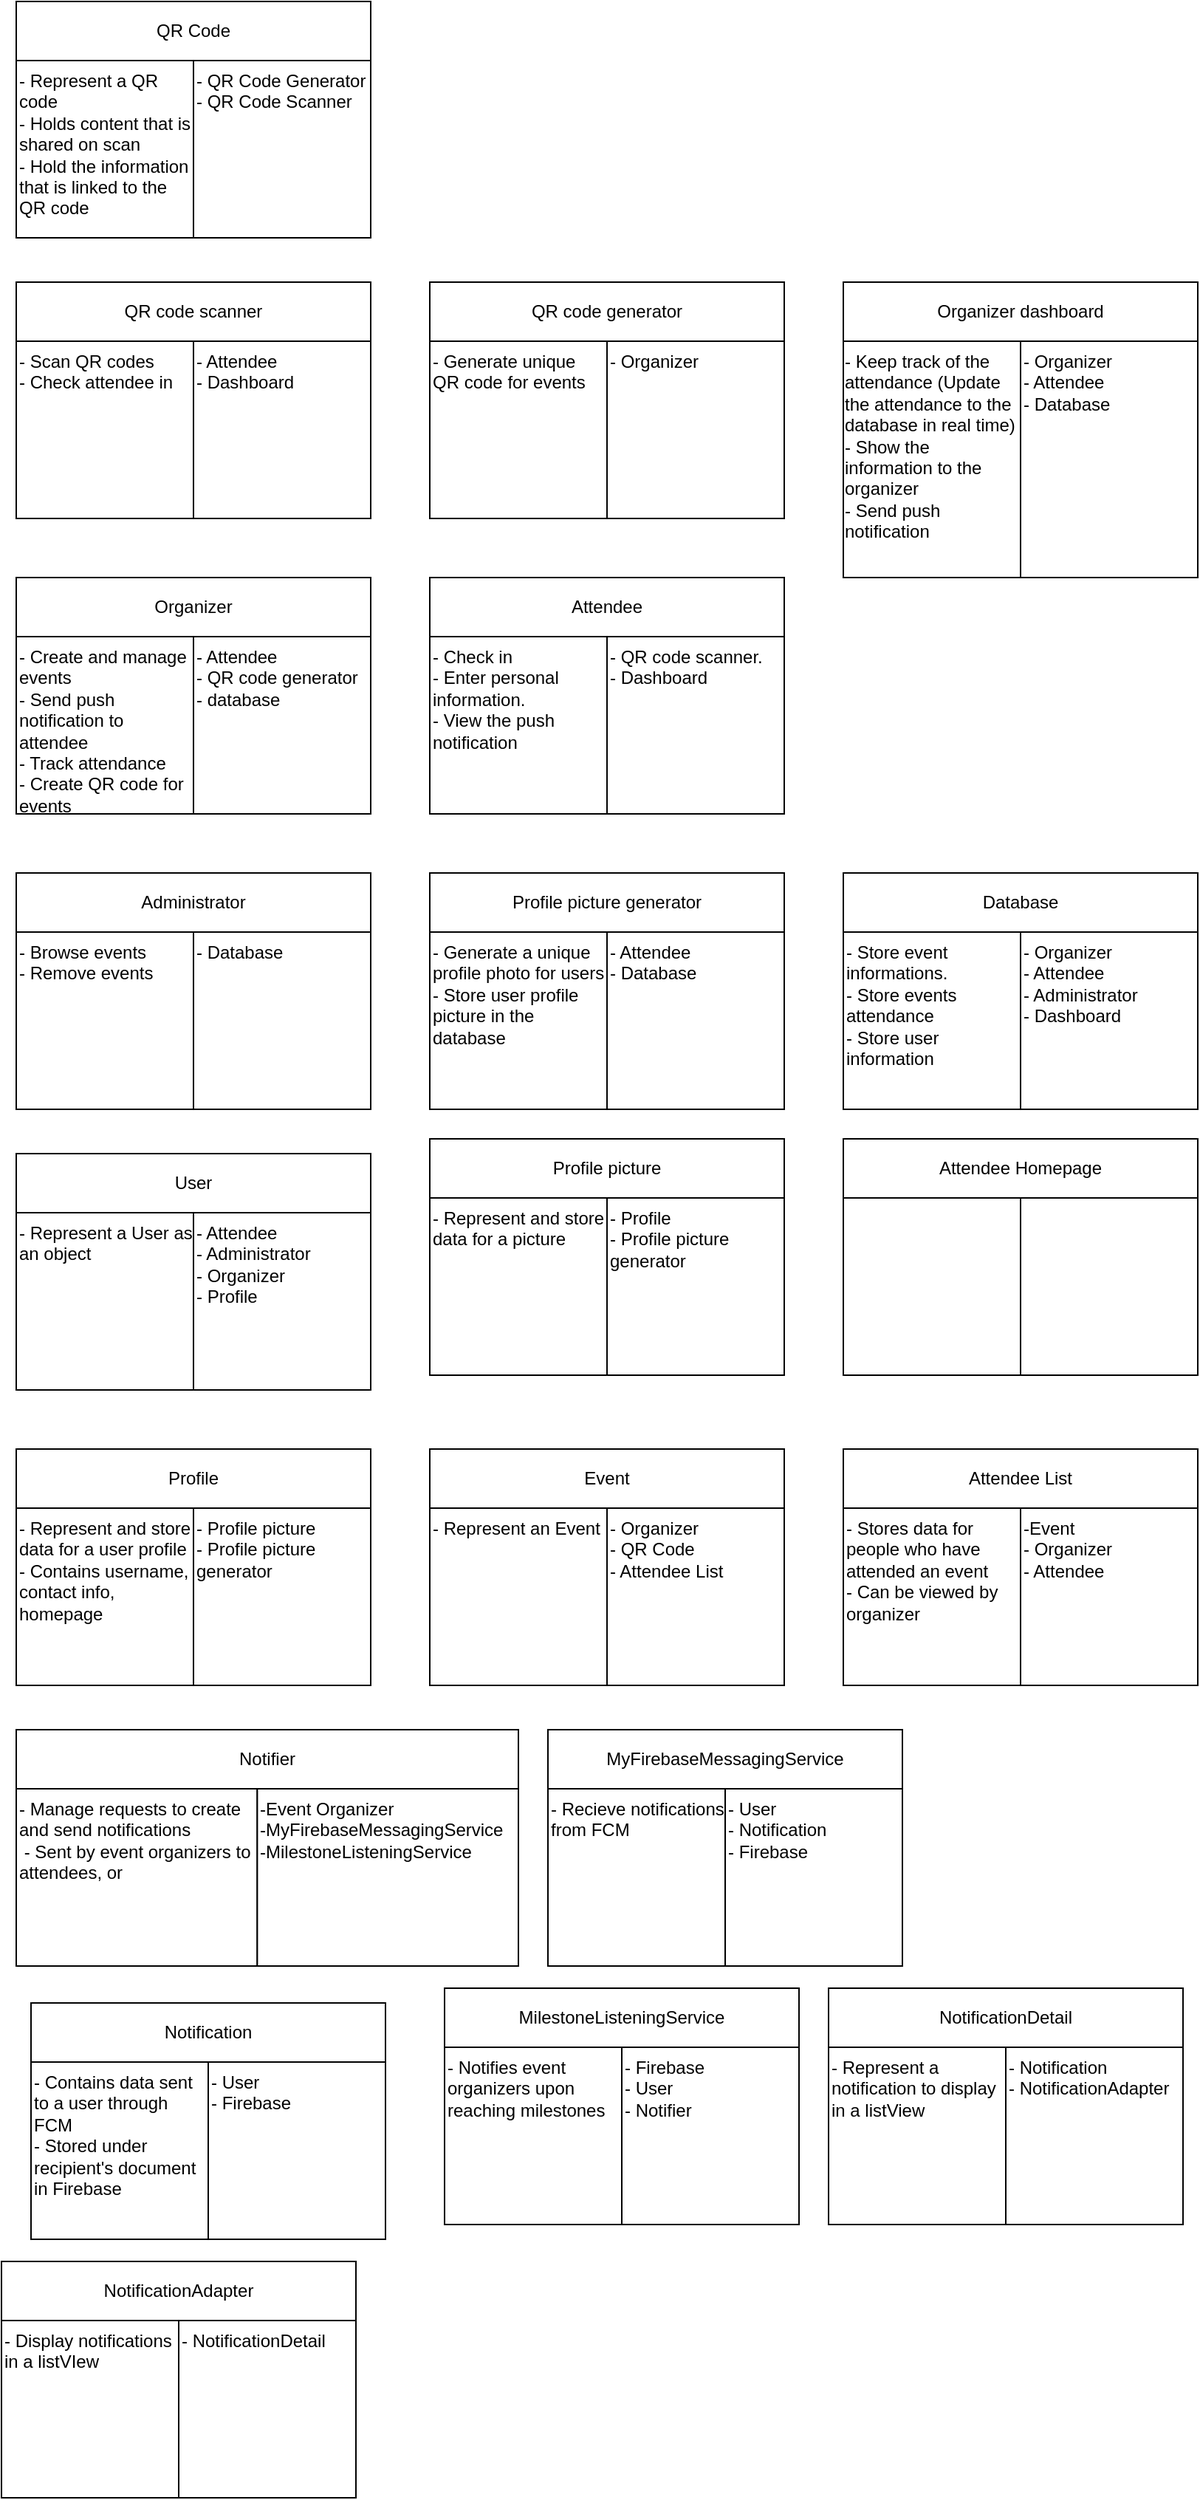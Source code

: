 <mxfile version="24.2.2" type="github">
  <diagram name="Page-1" id="isyf78NvJ2EBEAnTLSQR">
    <mxGraphModel dx="960" dy="1489" grid="1" gridSize="10" guides="1" tooltips="1" connect="1" arrows="1" fold="1" page="1" pageScale="1" pageWidth="1100" pageHeight="850" math="0" shadow="0">
      <root>
        <mxCell id="0" />
        <mxCell id="1" parent="0" />
        <mxCell id="p0VleNT7jk7Zis_5twDi-4" value="" style="group;align=left;verticalAlign=top;" parent="1" vertex="1" connectable="0">
          <mxGeometry x="160" y="120" width="240" height="160" as="geometry" />
        </mxCell>
        <mxCell id="p0VleNT7jk7Zis_5twDi-1" value="QR code scanner" style="rounded=0;whiteSpace=wrap;html=1;" parent="p0VleNT7jk7Zis_5twDi-4" vertex="1">
          <mxGeometry width="240" height="40" as="geometry" />
        </mxCell>
        <mxCell id="p0VleNT7jk7Zis_5twDi-2" value="- Scan QR codes&lt;br&gt;- Check attendee in" style="rounded=0;whiteSpace=wrap;html=1;verticalAlign=top;align=left;" parent="p0VleNT7jk7Zis_5twDi-4" vertex="1">
          <mxGeometry y="40" width="120" height="120" as="geometry" />
        </mxCell>
        <mxCell id="p0VleNT7jk7Zis_5twDi-3" value="- Attendee&lt;br&gt;&lt;div style=&quot;&quot;&gt;- Dashboard&lt;/div&gt;" style="rounded=0;whiteSpace=wrap;html=1;verticalAlign=top;align=left;" parent="p0VleNT7jk7Zis_5twDi-4" vertex="1">
          <mxGeometry x="120" y="40" width="120" height="120" as="geometry" />
        </mxCell>
        <mxCell id="p0VleNT7jk7Zis_5twDi-5" value="" style="group;align=left;" parent="1" vertex="1" connectable="0">
          <mxGeometry x="440" y="120" width="240" height="160" as="geometry" />
        </mxCell>
        <mxCell id="p0VleNT7jk7Zis_5twDi-6" value="QR code generator" style="rounded=0;whiteSpace=wrap;html=1;" parent="p0VleNT7jk7Zis_5twDi-5" vertex="1">
          <mxGeometry width="240" height="40" as="geometry" />
        </mxCell>
        <mxCell id="p0VleNT7jk7Zis_5twDi-7" value="- Generate unique QR code for events" style="rounded=0;whiteSpace=wrap;html=1;verticalAlign=top;align=left;" parent="p0VleNT7jk7Zis_5twDi-5" vertex="1">
          <mxGeometry y="40" width="120" height="120" as="geometry" />
        </mxCell>
        <mxCell id="p0VleNT7jk7Zis_5twDi-8" value="- Organizer&amp;nbsp;" style="rounded=0;whiteSpace=wrap;html=1;align=left;verticalAlign=top;" parent="p0VleNT7jk7Zis_5twDi-5" vertex="1">
          <mxGeometry x="120" y="40" width="120" height="120" as="geometry" />
        </mxCell>
        <mxCell id="p0VleNT7jk7Zis_5twDi-9" value="" style="group" parent="1" vertex="1" connectable="0">
          <mxGeometry x="160" y="320" width="240" height="160" as="geometry" />
        </mxCell>
        <mxCell id="p0VleNT7jk7Zis_5twDi-10" value="Organizer" style="rounded=0;whiteSpace=wrap;html=1;" parent="p0VleNT7jk7Zis_5twDi-9" vertex="1">
          <mxGeometry width="240" height="40" as="geometry" />
        </mxCell>
        <mxCell id="p0VleNT7jk7Zis_5twDi-11" value="- Create and manage events&lt;br&gt;- Send push notification to attendee&lt;br&gt;- Track attendance&lt;br&gt;- Create QR code for events&amp;nbsp;" style="rounded=0;whiteSpace=wrap;html=1;align=left;verticalAlign=top;" parent="p0VleNT7jk7Zis_5twDi-9" vertex="1">
          <mxGeometry y="40" width="120" height="120" as="geometry" />
        </mxCell>
        <mxCell id="p0VleNT7jk7Zis_5twDi-12" value="- Attendee&lt;br&gt;- QR code generator&lt;br&gt;- database &amp;nbsp;&amp;nbsp;" style="rounded=0;whiteSpace=wrap;html=1;align=left;verticalAlign=top;" parent="p0VleNT7jk7Zis_5twDi-9" vertex="1">
          <mxGeometry x="120" y="40" width="120" height="120" as="geometry" />
        </mxCell>
        <mxCell id="p0VleNT7jk7Zis_5twDi-13" value="" style="group" parent="1" vertex="1" connectable="0">
          <mxGeometry x="440" y="320" width="240" height="160" as="geometry" />
        </mxCell>
        <mxCell id="p0VleNT7jk7Zis_5twDi-14" value="Attendee" style="rounded=0;whiteSpace=wrap;html=1;" parent="p0VleNT7jk7Zis_5twDi-13" vertex="1">
          <mxGeometry width="240" height="40" as="geometry" />
        </mxCell>
        <mxCell id="p0VleNT7jk7Zis_5twDi-15" value="- Check in&lt;br&gt;- Enter personal information.&lt;br&gt;- View the push notification&amp;nbsp;" style="rounded=0;whiteSpace=wrap;html=1;verticalAlign=top;align=left;" parent="p0VleNT7jk7Zis_5twDi-13" vertex="1">
          <mxGeometry y="40" width="120" height="120" as="geometry" />
        </mxCell>
        <mxCell id="p0VleNT7jk7Zis_5twDi-16" value="- QR code scanner.&lt;br&gt;- Dashboard&amp;nbsp;" style="rounded=0;whiteSpace=wrap;html=1;align=left;verticalAlign=top;" parent="p0VleNT7jk7Zis_5twDi-13" vertex="1">
          <mxGeometry x="120" y="40" width="120" height="120" as="geometry" />
        </mxCell>
        <mxCell id="p0VleNT7jk7Zis_5twDi-17" value="" style="group" parent="1" vertex="1" connectable="0">
          <mxGeometry x="160" y="520" width="240" height="160" as="geometry" />
        </mxCell>
        <mxCell id="p0VleNT7jk7Zis_5twDi-18" value="Administrator" style="rounded=0;whiteSpace=wrap;html=1;" parent="p0VleNT7jk7Zis_5twDi-17" vertex="1">
          <mxGeometry width="240" height="40" as="geometry" />
        </mxCell>
        <mxCell id="p0VleNT7jk7Zis_5twDi-19" value="&lt;div style=&quot;&quot;&gt;- Browse events&lt;/div&gt;&lt;div style=&quot;&quot;&gt;- Remove events&lt;/div&gt;" style="rounded=0;whiteSpace=wrap;html=1;verticalAlign=top;align=left;" parent="p0VleNT7jk7Zis_5twDi-17" vertex="1">
          <mxGeometry y="40" width="120" height="120" as="geometry" />
        </mxCell>
        <mxCell id="p0VleNT7jk7Zis_5twDi-20" value="- Database" style="rounded=0;whiteSpace=wrap;html=1;align=left;verticalAlign=top;" parent="p0VleNT7jk7Zis_5twDi-17" vertex="1">
          <mxGeometry x="120" y="40" width="120" height="120" as="geometry" />
        </mxCell>
        <mxCell id="p0VleNT7jk7Zis_5twDi-21" value="" style="group" parent="1" vertex="1" connectable="0">
          <mxGeometry x="440" y="520" width="240" height="160" as="geometry" />
        </mxCell>
        <mxCell id="p0VleNT7jk7Zis_5twDi-22" value="Profile picture generator" style="rounded=0;whiteSpace=wrap;html=1;" parent="p0VleNT7jk7Zis_5twDi-21" vertex="1">
          <mxGeometry width="240" height="40" as="geometry" />
        </mxCell>
        <mxCell id="p0VleNT7jk7Zis_5twDi-23" value="- Generate a unique profile photo for users&lt;br&gt;- Store user profile picture in the database&amp;nbsp;" style="rounded=0;whiteSpace=wrap;html=1;align=left;verticalAlign=top;" parent="p0VleNT7jk7Zis_5twDi-21" vertex="1">
          <mxGeometry y="40" width="120" height="120" as="geometry" />
        </mxCell>
        <mxCell id="p0VleNT7jk7Zis_5twDi-24" value="- Attendee&lt;br&gt;&lt;div style=&quot;&quot;&gt;- Database&lt;/div&gt;" style="rounded=0;whiteSpace=wrap;html=1;align=left;verticalAlign=top;" parent="p0VleNT7jk7Zis_5twDi-21" vertex="1">
          <mxGeometry x="120" y="40" width="120" height="120" as="geometry" />
        </mxCell>
        <mxCell id="p0VleNT7jk7Zis_5twDi-25" value="" style="group;align=left;verticalAlign=top;horizontal=0;" parent="1" vertex="1" connectable="0">
          <mxGeometry x="720" y="120" width="240" height="240" as="geometry" />
        </mxCell>
        <mxCell id="p0VleNT7jk7Zis_5twDi-26" value="Organizer dashboard" style="rounded=0;whiteSpace=wrap;html=1;" parent="p0VleNT7jk7Zis_5twDi-25" vertex="1">
          <mxGeometry width="240" height="40" as="geometry" />
        </mxCell>
        <mxCell id="p0VleNT7jk7Zis_5twDi-27" value="&lt;div style=&quot;text-align: left;&quot;&gt;- Keep track of the attendance (Update the attendance to the database in real time)&lt;/div&gt;&lt;div style=&quot;text-align: left;&quot;&gt;- Show the information to the organizer&lt;/div&gt;&lt;div style=&quot;text-align: left;&quot;&gt;- Send push notification&lt;/div&gt;" style="rounded=0;whiteSpace=wrap;html=1;verticalAlign=top;" parent="p0VleNT7jk7Zis_5twDi-25" vertex="1">
          <mxGeometry y="40" width="120" height="160" as="geometry" />
        </mxCell>
        <mxCell id="p0VleNT7jk7Zis_5twDi-28" value="&lt;div style=&quot;&quot;&gt;- Organizer&lt;/div&gt;- Attendee&lt;br&gt;- Database&amp;nbsp;" style="rounded=0;whiteSpace=wrap;html=1;align=left;horizontal=1;verticalAlign=top;" parent="p0VleNT7jk7Zis_5twDi-25" vertex="1">
          <mxGeometry x="120" y="40" width="120" height="160" as="geometry" />
        </mxCell>
        <mxCell id="b8OZTbFHbv40sIYhW2uN-1" value="" style="group" parent="1" vertex="1" connectable="0">
          <mxGeometry x="720" y="520" width="240" height="160" as="geometry" />
        </mxCell>
        <mxCell id="b8OZTbFHbv40sIYhW2uN-2" value="Database" style="rounded=0;whiteSpace=wrap;html=1;" parent="b8OZTbFHbv40sIYhW2uN-1" vertex="1">
          <mxGeometry width="240" height="40" as="geometry" />
        </mxCell>
        <mxCell id="b8OZTbFHbv40sIYhW2uN-3" value="- Store event informations.&lt;br&gt;- Store events attendance&lt;br&gt;- Store user information&amp;nbsp;" style="rounded=0;whiteSpace=wrap;html=1;verticalAlign=top;align=left;" parent="b8OZTbFHbv40sIYhW2uN-1" vertex="1">
          <mxGeometry y="40" width="120" height="120" as="geometry" />
        </mxCell>
        <mxCell id="b8OZTbFHbv40sIYhW2uN-4" value="- Organizer&lt;br&gt;- Attendee&lt;br&gt;- Administrator&lt;br&gt;- Dashboard &amp;nbsp;" style="rounded=0;whiteSpace=wrap;html=1;align=left;verticalAlign=top;" parent="b8OZTbFHbv40sIYhW2uN-1" vertex="1">
          <mxGeometry x="120" y="40" width="120" height="120" as="geometry" />
        </mxCell>
        <mxCell id="ndnspTAVWhX3wWvvUTWw-5" value="" style="group;align=left;verticalAlign=top;" parent="1" vertex="1" connectable="0">
          <mxGeometry x="160" y="-70" width="240" height="160" as="geometry" />
        </mxCell>
        <mxCell id="ndnspTAVWhX3wWvvUTWw-6" value="QR Code" style="rounded=0;whiteSpace=wrap;html=1;" parent="ndnspTAVWhX3wWvvUTWw-5" vertex="1">
          <mxGeometry width="240" height="40" as="geometry" />
        </mxCell>
        <mxCell id="ndnspTAVWhX3wWvvUTWw-7" value="- Represent a QR code&lt;br&gt;- Holds content that is shared on scan&lt;br&gt;- Hold the information that is linked to the QR code&amp;nbsp;" style="rounded=0;whiteSpace=wrap;html=1;verticalAlign=top;align=left;" parent="ndnspTAVWhX3wWvvUTWw-5" vertex="1">
          <mxGeometry y="40" width="120" height="120" as="geometry" />
        </mxCell>
        <mxCell id="ndnspTAVWhX3wWvvUTWw-8" value="- QR Code Generator&lt;br&gt;- QR Code Scanner&lt;br&gt;" style="rounded=0;whiteSpace=wrap;html=1;verticalAlign=top;align=left;" parent="ndnspTAVWhX3wWvvUTWw-5" vertex="1">
          <mxGeometry x="120" y="40" width="120" height="120" as="geometry" />
        </mxCell>
        <mxCell id="yUvjpF-pLKF-yOkhtuPk-1" value="" style="group" parent="1" vertex="1" connectable="0">
          <mxGeometry x="160" y="710" width="240" height="160" as="geometry" />
        </mxCell>
        <mxCell id="yUvjpF-pLKF-yOkhtuPk-2" value="User" style="rounded=0;whiteSpace=wrap;html=1;" parent="yUvjpF-pLKF-yOkhtuPk-1" vertex="1">
          <mxGeometry width="240" height="40" as="geometry" />
        </mxCell>
        <mxCell id="yUvjpF-pLKF-yOkhtuPk-3" value="- Represent a User as an object" style="rounded=0;whiteSpace=wrap;html=1;align=left;verticalAlign=top;" parent="yUvjpF-pLKF-yOkhtuPk-1" vertex="1">
          <mxGeometry y="40" width="120" height="120" as="geometry" />
        </mxCell>
        <mxCell id="yUvjpF-pLKF-yOkhtuPk-4" value="- Attendee&lt;br&gt;- Administrator&lt;br&gt;- Organizer&lt;br&gt;- Profile" style="rounded=0;whiteSpace=wrap;html=1;align=left;verticalAlign=top;" parent="yUvjpF-pLKF-yOkhtuPk-1" vertex="1">
          <mxGeometry x="120" y="40" width="120" height="120" as="geometry" />
        </mxCell>
        <mxCell id="yUvjpF-pLKF-yOkhtuPk-5" value="" style="group" parent="1" vertex="1" connectable="0">
          <mxGeometry x="160" y="910" width="240" height="160" as="geometry" />
        </mxCell>
        <mxCell id="yUvjpF-pLKF-yOkhtuPk-6" value="Profile" style="rounded=0;whiteSpace=wrap;html=1;" parent="yUvjpF-pLKF-yOkhtuPk-5" vertex="1">
          <mxGeometry width="240" height="40" as="geometry" />
        </mxCell>
        <mxCell id="yUvjpF-pLKF-yOkhtuPk-7" value="- Represent and store data for a user profile&lt;br&gt;- Contains username, contact info, homepage" style="rounded=0;whiteSpace=wrap;html=1;align=left;verticalAlign=top;" parent="yUvjpF-pLKF-yOkhtuPk-5" vertex="1">
          <mxGeometry y="40" width="120" height="120" as="geometry" />
        </mxCell>
        <mxCell id="yUvjpF-pLKF-yOkhtuPk-8" value="- Profile picture&lt;br&gt;- Profile picture generator" style="rounded=0;whiteSpace=wrap;html=1;align=left;verticalAlign=top;" parent="yUvjpF-pLKF-yOkhtuPk-5" vertex="1">
          <mxGeometry x="120" y="40" width="120" height="120" as="geometry" />
        </mxCell>
        <mxCell id="yUvjpF-pLKF-yOkhtuPk-9" value="" style="group" parent="1" vertex="1" connectable="0">
          <mxGeometry x="440" y="700" width="240" height="160" as="geometry" />
        </mxCell>
        <mxCell id="yUvjpF-pLKF-yOkhtuPk-10" value="Profile picture" style="rounded=0;whiteSpace=wrap;html=1;" parent="yUvjpF-pLKF-yOkhtuPk-9" vertex="1">
          <mxGeometry width="240" height="40" as="geometry" />
        </mxCell>
        <mxCell id="yUvjpF-pLKF-yOkhtuPk-11" value="- Represent and store data for a picture" style="rounded=0;whiteSpace=wrap;html=1;align=left;verticalAlign=top;" parent="yUvjpF-pLKF-yOkhtuPk-9" vertex="1">
          <mxGeometry y="40" width="120" height="120" as="geometry" />
        </mxCell>
        <mxCell id="yUvjpF-pLKF-yOkhtuPk-12" value="- Profile&lt;br&gt;- Profile picture generator" style="rounded=0;whiteSpace=wrap;html=1;align=left;verticalAlign=top;" parent="yUvjpF-pLKF-yOkhtuPk-9" vertex="1">
          <mxGeometry x="120" y="40" width="120" height="120" as="geometry" />
        </mxCell>
        <mxCell id="yUvjpF-pLKF-yOkhtuPk-18" value="" style="group" parent="1" vertex="1" connectable="0">
          <mxGeometry x="720" y="910" width="240" height="160" as="geometry" />
        </mxCell>
        <mxCell id="yUvjpF-pLKF-yOkhtuPk-19" value="Attendee List" style="rounded=0;whiteSpace=wrap;html=1;" parent="yUvjpF-pLKF-yOkhtuPk-18" vertex="1">
          <mxGeometry width="240" height="40" as="geometry" />
        </mxCell>
        <mxCell id="yUvjpF-pLKF-yOkhtuPk-20" value="- Stores data for people who have attended an event&lt;br&gt;- Can be viewed by organizer" style="rounded=0;whiteSpace=wrap;html=1;align=left;verticalAlign=top;" parent="yUvjpF-pLKF-yOkhtuPk-18" vertex="1">
          <mxGeometry y="40" width="120" height="120" as="geometry" />
        </mxCell>
        <mxCell id="yUvjpF-pLKF-yOkhtuPk-21" value="-Event&lt;br&gt;- Organizer&lt;br&gt;- Attendee" style="rounded=0;whiteSpace=wrap;html=1;align=left;verticalAlign=top;" parent="yUvjpF-pLKF-yOkhtuPk-18" vertex="1">
          <mxGeometry x="120" y="40" width="120" height="120" as="geometry" />
        </mxCell>
        <mxCell id="yUvjpF-pLKF-yOkhtuPk-22" value="" style="group" parent="1" vertex="1" connectable="0">
          <mxGeometry x="440" y="910" width="240" height="160" as="geometry" />
        </mxCell>
        <mxCell id="yUvjpF-pLKF-yOkhtuPk-23" value="Event" style="rounded=0;whiteSpace=wrap;html=1;" parent="yUvjpF-pLKF-yOkhtuPk-22" vertex="1">
          <mxGeometry width="240" height="40" as="geometry" />
        </mxCell>
        <mxCell id="yUvjpF-pLKF-yOkhtuPk-24" value="- Represent an Event&lt;br&gt;" style="rounded=0;whiteSpace=wrap;html=1;align=left;verticalAlign=top;" parent="yUvjpF-pLKF-yOkhtuPk-22" vertex="1">
          <mxGeometry y="40" width="120" height="120" as="geometry" />
        </mxCell>
        <mxCell id="yUvjpF-pLKF-yOkhtuPk-25" value="- Organizer&lt;br&gt;- QR Code&lt;br&gt;- Attendee List" style="rounded=0;whiteSpace=wrap;html=1;align=left;verticalAlign=top;" parent="yUvjpF-pLKF-yOkhtuPk-22" vertex="1">
          <mxGeometry x="120" y="40" width="120" height="120" as="geometry" />
        </mxCell>
        <mxCell id="F9zYYcnOCjDlbiqOqqYT-1" value="" style="group" parent="1" vertex="1" connectable="0">
          <mxGeometry x="720" y="700" width="240" height="160" as="geometry" />
        </mxCell>
        <mxCell id="F9zYYcnOCjDlbiqOqqYT-2" value="Attendee Homepage" style="rounded=0;whiteSpace=wrap;html=1;" parent="F9zYYcnOCjDlbiqOqqYT-1" vertex="1">
          <mxGeometry width="240" height="40" as="geometry" />
        </mxCell>
        <mxCell id="F9zYYcnOCjDlbiqOqqYT-3" value="" style="rounded=0;whiteSpace=wrap;html=1;align=left;verticalAlign=top;" parent="F9zYYcnOCjDlbiqOqqYT-1" vertex="1">
          <mxGeometry y="40" width="120" height="120" as="geometry" />
        </mxCell>
        <mxCell id="F9zYYcnOCjDlbiqOqqYT-4" value="" style="rounded=0;whiteSpace=wrap;html=1;align=left;verticalAlign=top;" parent="F9zYYcnOCjDlbiqOqqYT-1" vertex="1">
          <mxGeometry x="120" y="40" width="120" height="120" as="geometry" />
        </mxCell>
        <mxCell id="TDorO-l8QUH1OnAUlSvA-1" value="" style="group" parent="1" vertex="1" connectable="0">
          <mxGeometry x="160" y="1100" width="340" height="160" as="geometry" />
        </mxCell>
        <mxCell id="TDorO-l8QUH1OnAUlSvA-2" value="Notifier" style="rounded=0;whiteSpace=wrap;html=1;" parent="TDorO-l8QUH1OnAUlSvA-1" vertex="1">
          <mxGeometry width="340.0" height="40" as="geometry" />
        </mxCell>
        <mxCell id="TDorO-l8QUH1OnAUlSvA-3" value="- Manage requests to create and send notifications&lt;br&gt;&amp;nbsp;- Sent by event organizers to attendees, or&amp;nbsp;" style="rounded=0;whiteSpace=wrap;html=1;align=left;verticalAlign=top;" parent="TDorO-l8QUH1OnAUlSvA-1" vertex="1">
          <mxGeometry y="40" width="163.2" height="120" as="geometry" />
        </mxCell>
        <mxCell id="TDorO-l8QUH1OnAUlSvA-4" value="-Event Organizer&lt;br&gt;-MyFirebaseMessagingService&lt;br&gt;-MilestoneListeningService" style="rounded=0;whiteSpace=wrap;html=1;align=left;verticalAlign=top;" parent="TDorO-l8QUH1OnAUlSvA-1" vertex="1">
          <mxGeometry x="163.2" y="40" width="176.8" height="120" as="geometry" />
        </mxCell>
        <mxCell id="TDorO-l8QUH1OnAUlSvA-5" value="" style="group" parent="1" vertex="1" connectable="0">
          <mxGeometry x="520" y="1100" width="240" height="160" as="geometry" />
        </mxCell>
        <mxCell id="TDorO-l8QUH1OnAUlSvA-6" value="MyFirebaseMessagingService" style="rounded=0;whiteSpace=wrap;html=1;" parent="TDorO-l8QUH1OnAUlSvA-5" vertex="1">
          <mxGeometry width="240" height="40" as="geometry" />
        </mxCell>
        <mxCell id="TDorO-l8QUH1OnAUlSvA-7" value="- Recieve notifications from FCM" style="rounded=0;whiteSpace=wrap;html=1;align=left;verticalAlign=top;" parent="TDorO-l8QUH1OnAUlSvA-5" vertex="1">
          <mxGeometry y="40" width="120" height="120" as="geometry" />
        </mxCell>
        <mxCell id="TDorO-l8QUH1OnAUlSvA-8" value="- User&lt;br&gt;- Notification&lt;br&gt;- Firebase" style="rounded=0;whiteSpace=wrap;html=1;align=left;verticalAlign=top;" parent="TDorO-l8QUH1OnAUlSvA-5" vertex="1">
          <mxGeometry x="120" y="40" width="120" height="120" as="geometry" />
        </mxCell>
        <mxCell id="TDorO-l8QUH1OnAUlSvA-9" value="" style="group" parent="1" vertex="1" connectable="0">
          <mxGeometry x="150" y="1460" width="240" height="160" as="geometry" />
        </mxCell>
        <mxCell id="TDorO-l8QUH1OnAUlSvA-10" value="NotificationAdapter" style="rounded=0;whiteSpace=wrap;html=1;" parent="TDorO-l8QUH1OnAUlSvA-9" vertex="1">
          <mxGeometry width="240" height="40" as="geometry" />
        </mxCell>
        <mxCell id="TDorO-l8QUH1OnAUlSvA-11" value="- Display notifications in a listVIew" style="rounded=0;whiteSpace=wrap;html=1;align=left;verticalAlign=top;" parent="TDorO-l8QUH1OnAUlSvA-9" vertex="1">
          <mxGeometry y="40" width="120" height="120" as="geometry" />
        </mxCell>
        <mxCell id="TDorO-l8QUH1OnAUlSvA-12" value="- NotificationDetail&lt;div&gt;&lt;br&gt;&lt;/div&gt;" style="rounded=0;whiteSpace=wrap;html=1;align=left;verticalAlign=top;" parent="TDorO-l8QUH1OnAUlSvA-9" vertex="1">
          <mxGeometry x="120" y="40" width="120" height="120" as="geometry" />
        </mxCell>
        <mxCell id="TDorO-l8QUH1OnAUlSvA-13" value="" style="group" parent="1" vertex="1" connectable="0">
          <mxGeometry x="450" y="1275" width="240" height="160" as="geometry" />
        </mxCell>
        <mxCell id="TDorO-l8QUH1OnAUlSvA-14" value="MilestoneListeningService" style="rounded=0;whiteSpace=wrap;html=1;" parent="TDorO-l8QUH1OnAUlSvA-13" vertex="1">
          <mxGeometry width="240" height="40" as="geometry" />
        </mxCell>
        <mxCell id="TDorO-l8QUH1OnAUlSvA-15" value="- Notifies event organizers upon reaching milestones" style="rounded=0;whiteSpace=wrap;html=1;align=left;verticalAlign=top;" parent="TDorO-l8QUH1OnAUlSvA-13" vertex="1">
          <mxGeometry y="40" width="120" height="120" as="geometry" />
        </mxCell>
        <mxCell id="TDorO-l8QUH1OnAUlSvA-16" value="- Firebase&lt;br&gt;- User&lt;br&gt;- Notifier" style="rounded=0;whiteSpace=wrap;html=1;align=left;verticalAlign=top;" parent="TDorO-l8QUH1OnAUlSvA-13" vertex="1">
          <mxGeometry x="120" y="40" width="120" height="120" as="geometry" />
        </mxCell>
        <mxCell id="rrSvDPl7ggr8lH2BGJYU-1" value="" style="group" vertex="1" connectable="0" parent="1">
          <mxGeometry x="710" y="1275" width="240" height="160" as="geometry" />
        </mxCell>
        <mxCell id="rrSvDPl7ggr8lH2BGJYU-2" value="NotificationDetail" style="rounded=0;whiteSpace=wrap;html=1;" vertex="1" parent="rrSvDPl7ggr8lH2BGJYU-1">
          <mxGeometry width="240" height="40" as="geometry" />
        </mxCell>
        <mxCell id="rrSvDPl7ggr8lH2BGJYU-3" value="- Represent a notification to display in a listView" style="rounded=0;whiteSpace=wrap;html=1;align=left;verticalAlign=top;" vertex="1" parent="rrSvDPl7ggr8lH2BGJYU-1">
          <mxGeometry y="40" width="120" height="120" as="geometry" />
        </mxCell>
        <mxCell id="rrSvDPl7ggr8lH2BGJYU-4" value="- Notification&lt;div&gt;- NotificationAdapter&lt;/div&gt;" style="rounded=0;whiteSpace=wrap;html=1;align=left;verticalAlign=top;" vertex="1" parent="rrSvDPl7ggr8lH2BGJYU-1">
          <mxGeometry x="120" y="40" width="120" height="120" as="geometry" />
        </mxCell>
        <mxCell id="rrSvDPl7ggr8lH2BGJYU-5" value="" style="group" vertex="1" connectable="0" parent="1">
          <mxGeometry x="170" y="1285" width="240" height="160" as="geometry" />
        </mxCell>
        <mxCell id="rrSvDPl7ggr8lH2BGJYU-6" value="Notification" style="rounded=0;whiteSpace=wrap;html=1;" vertex="1" parent="rrSvDPl7ggr8lH2BGJYU-5">
          <mxGeometry width="240" height="40" as="geometry" />
        </mxCell>
        <mxCell id="rrSvDPl7ggr8lH2BGJYU-7" value="- Contains data sent to a user through FCM&lt;br&gt;- Stored under recipient&#39;s document in Firebase" style="rounded=0;whiteSpace=wrap;html=1;align=left;verticalAlign=top;" vertex="1" parent="rrSvDPl7ggr8lH2BGJYU-5">
          <mxGeometry y="40" width="120" height="120" as="geometry" />
        </mxCell>
        <mxCell id="rrSvDPl7ggr8lH2BGJYU-8" value="- User&lt;br&gt;- Firebase" style="rounded=0;whiteSpace=wrap;html=1;align=left;verticalAlign=top;" vertex="1" parent="rrSvDPl7ggr8lH2BGJYU-5">
          <mxGeometry x="120" y="40" width="120" height="120" as="geometry" />
        </mxCell>
      </root>
    </mxGraphModel>
  </diagram>
</mxfile>
